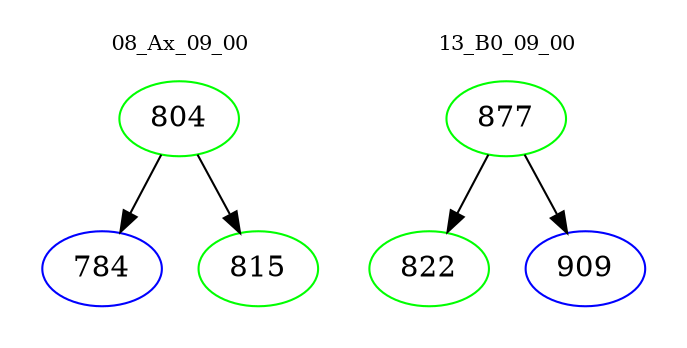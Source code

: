 digraph{
subgraph cluster_0 {
color = white
label = "08_Ax_09_00";
fontsize=10;
T0_804 [label="804", color="green"]
T0_804 -> T0_784 [color="black"]
T0_784 [label="784", color="blue"]
T0_804 -> T0_815 [color="black"]
T0_815 [label="815", color="green"]
}
subgraph cluster_1 {
color = white
label = "13_B0_09_00";
fontsize=10;
T1_877 [label="877", color="green"]
T1_877 -> T1_822 [color="black"]
T1_822 [label="822", color="green"]
T1_877 -> T1_909 [color="black"]
T1_909 [label="909", color="blue"]
}
}
